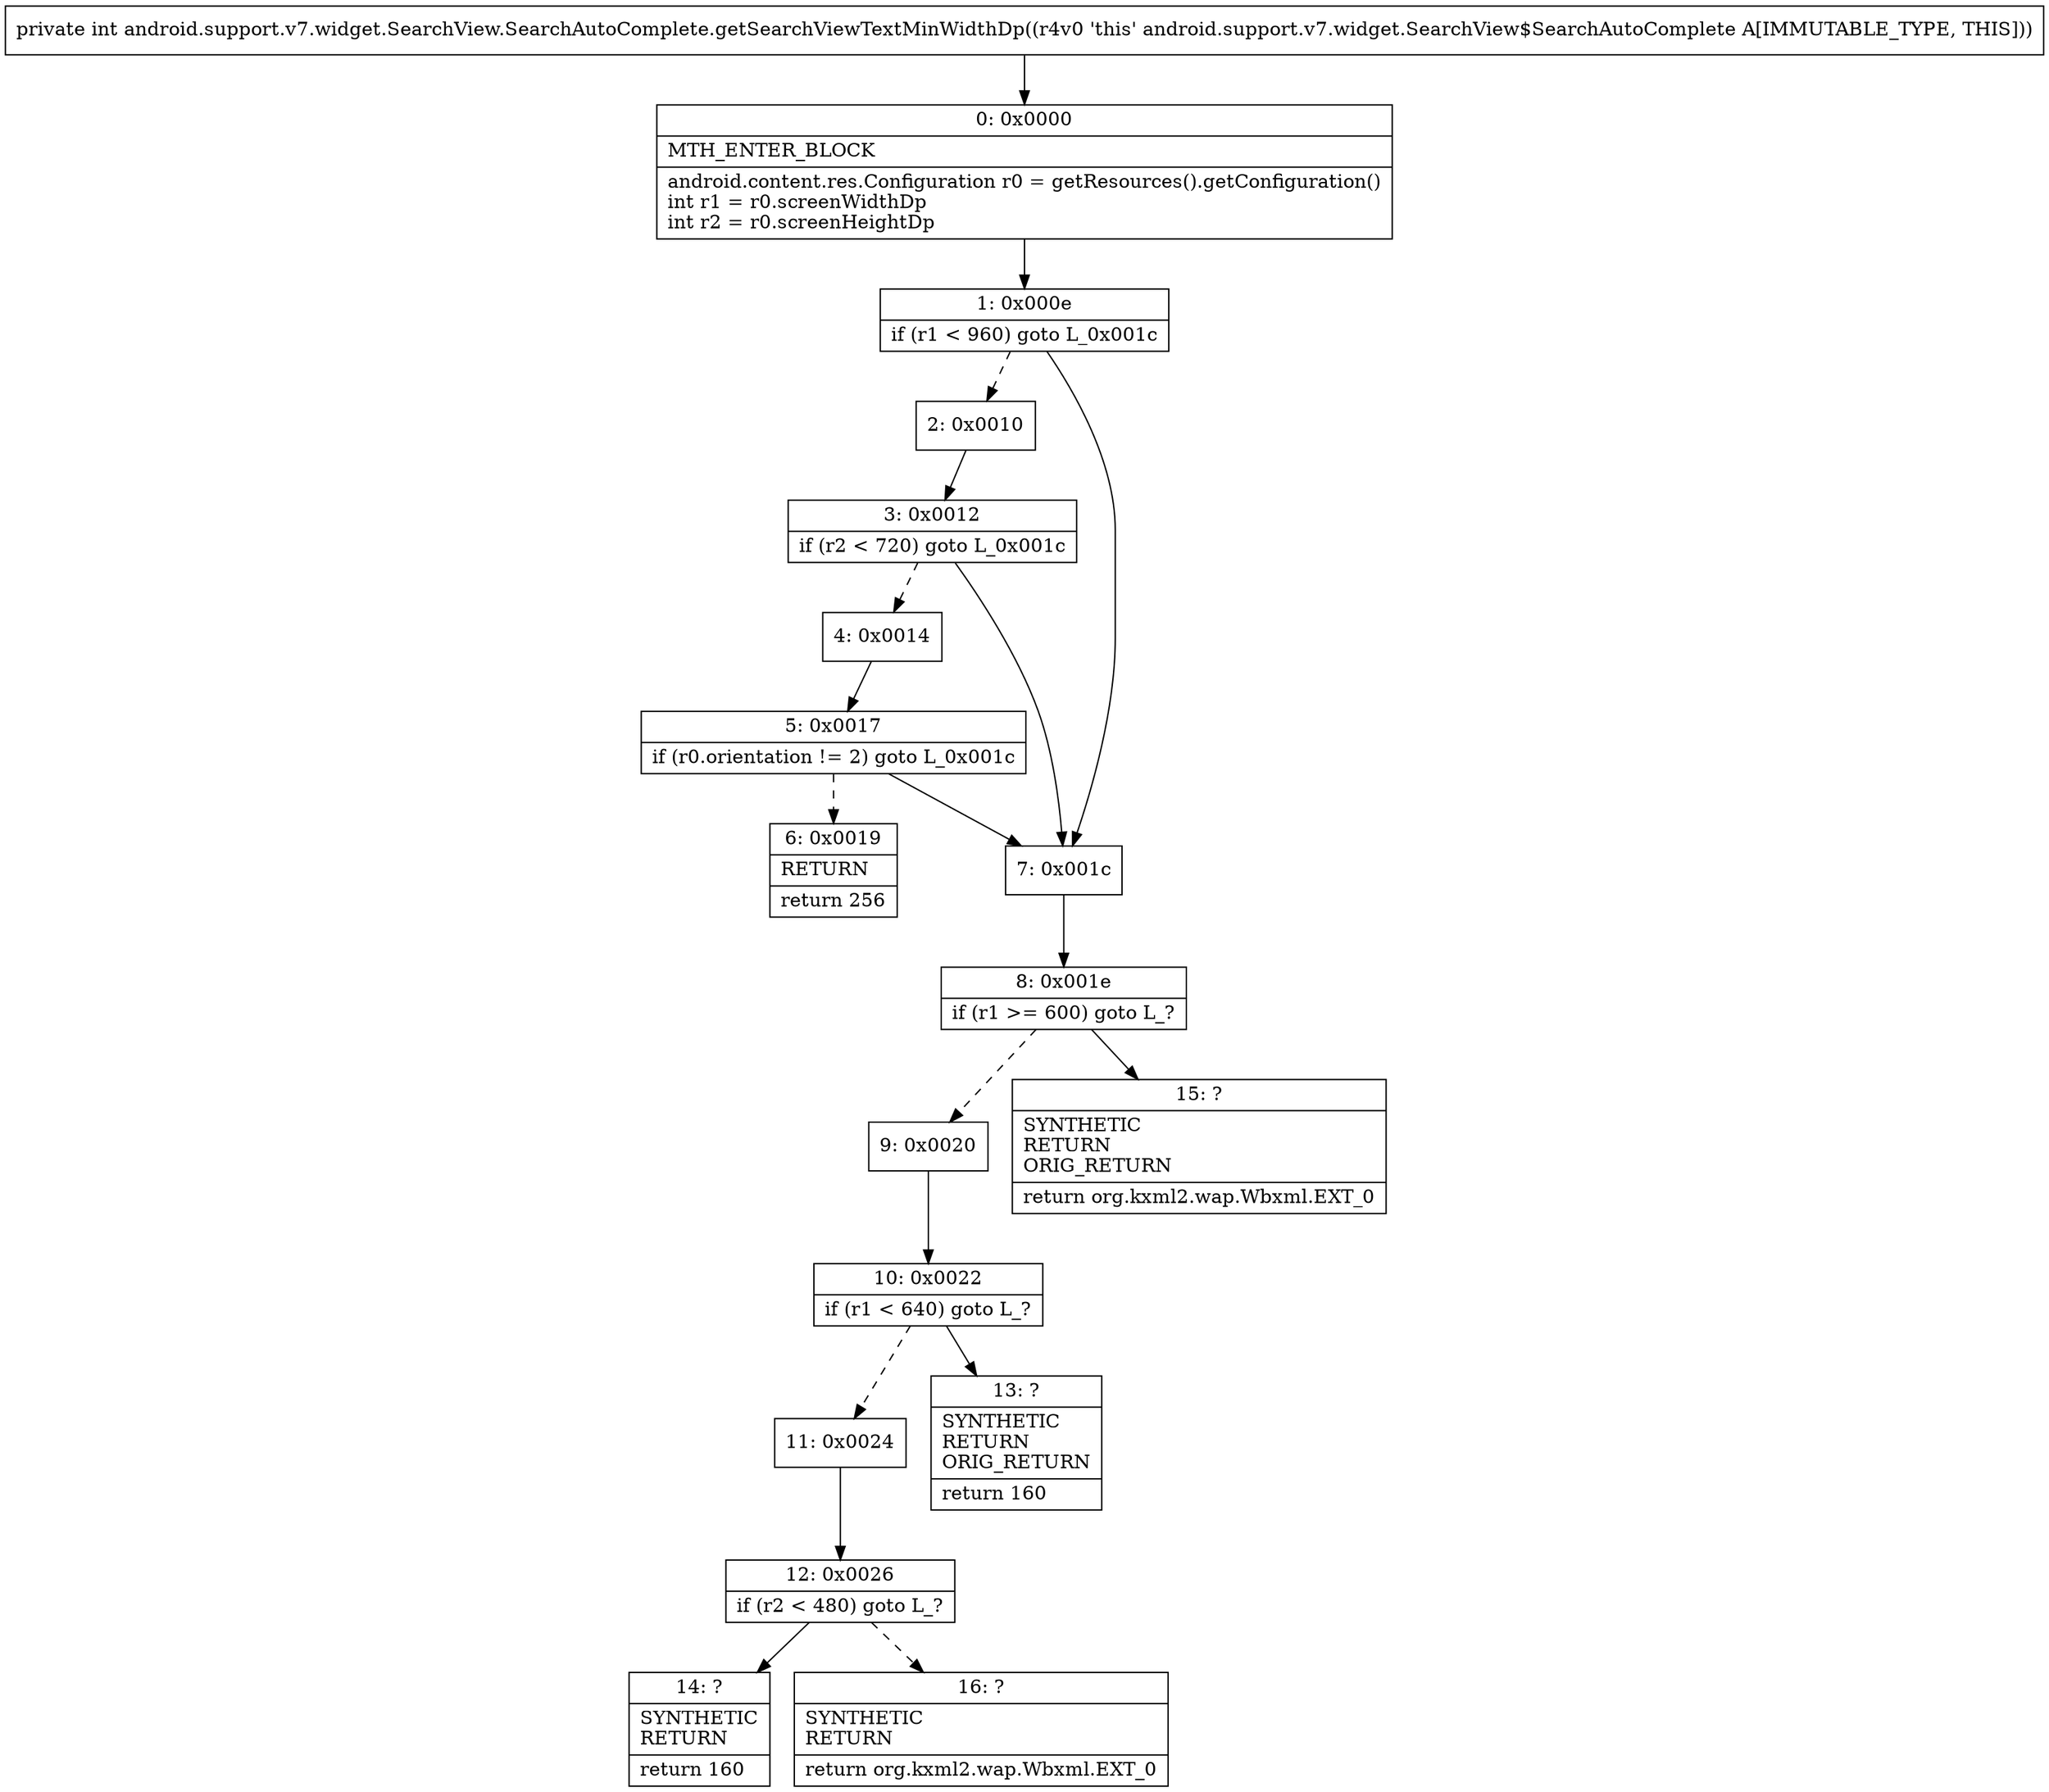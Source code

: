 digraph "CFG forandroid.support.v7.widget.SearchView.SearchAutoComplete.getSearchViewTextMinWidthDp()I" {
Node_0 [shape=record,label="{0\:\ 0x0000|MTH_ENTER_BLOCK\l|android.content.res.Configuration r0 = getResources().getConfiguration()\lint r1 = r0.screenWidthDp\lint r2 = r0.screenHeightDp\l}"];
Node_1 [shape=record,label="{1\:\ 0x000e|if (r1 \< 960) goto L_0x001c\l}"];
Node_2 [shape=record,label="{2\:\ 0x0010}"];
Node_3 [shape=record,label="{3\:\ 0x0012|if (r2 \< 720) goto L_0x001c\l}"];
Node_4 [shape=record,label="{4\:\ 0x0014}"];
Node_5 [shape=record,label="{5\:\ 0x0017|if (r0.orientation != 2) goto L_0x001c\l}"];
Node_6 [shape=record,label="{6\:\ 0x0019|RETURN\l|return 256\l}"];
Node_7 [shape=record,label="{7\:\ 0x001c}"];
Node_8 [shape=record,label="{8\:\ 0x001e|if (r1 \>= 600) goto L_?\l}"];
Node_9 [shape=record,label="{9\:\ 0x0020}"];
Node_10 [shape=record,label="{10\:\ 0x0022|if (r1 \< 640) goto L_?\l}"];
Node_11 [shape=record,label="{11\:\ 0x0024}"];
Node_12 [shape=record,label="{12\:\ 0x0026|if (r2 \< 480) goto L_?\l}"];
Node_13 [shape=record,label="{13\:\ ?|SYNTHETIC\lRETURN\lORIG_RETURN\l|return 160\l}"];
Node_14 [shape=record,label="{14\:\ ?|SYNTHETIC\lRETURN\l|return 160\l}"];
Node_15 [shape=record,label="{15\:\ ?|SYNTHETIC\lRETURN\lORIG_RETURN\l|return org.kxml2.wap.Wbxml.EXT_0\l}"];
Node_16 [shape=record,label="{16\:\ ?|SYNTHETIC\lRETURN\l|return org.kxml2.wap.Wbxml.EXT_0\l}"];
MethodNode[shape=record,label="{private int android.support.v7.widget.SearchView.SearchAutoComplete.getSearchViewTextMinWidthDp((r4v0 'this' android.support.v7.widget.SearchView$SearchAutoComplete A[IMMUTABLE_TYPE, THIS])) }"];
MethodNode -> Node_0;
Node_0 -> Node_1;
Node_1 -> Node_2[style=dashed];
Node_1 -> Node_7;
Node_2 -> Node_3;
Node_3 -> Node_4[style=dashed];
Node_3 -> Node_7;
Node_4 -> Node_5;
Node_5 -> Node_6[style=dashed];
Node_5 -> Node_7;
Node_7 -> Node_8;
Node_8 -> Node_9[style=dashed];
Node_8 -> Node_15;
Node_9 -> Node_10;
Node_10 -> Node_11[style=dashed];
Node_10 -> Node_13;
Node_11 -> Node_12;
Node_12 -> Node_14;
Node_12 -> Node_16[style=dashed];
}

